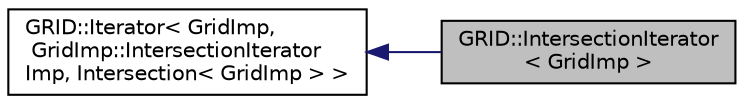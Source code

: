 digraph "GRID::IntersectionIterator&lt; GridImp &gt;"
{
  edge [fontname="Helvetica",fontsize="10",labelfontname="Helvetica",labelfontsize="10"];
  node [fontname="Helvetica",fontsize="10",shape=record];
  rankdir="LR";
  Node1 [label="GRID::IntersectionIterator\l\< GridImp \>",height=0.2,width=0.4,color="black", fillcolor="grey75", style="filled", fontcolor="black"];
  Node2 -> Node1 [dir="back",color="midnightblue",fontsize="10",style="solid",fontname="Helvetica"];
  Node2 [label="GRID::Iterator\< GridImp,\l GridImp::IntersectionIterator\lImp, Intersection\< GridImp \> \>",height=0.2,width=0.4,color="black", fillcolor="white", style="filled",URL="$classGRID_1_1Iterator.html"];
}
